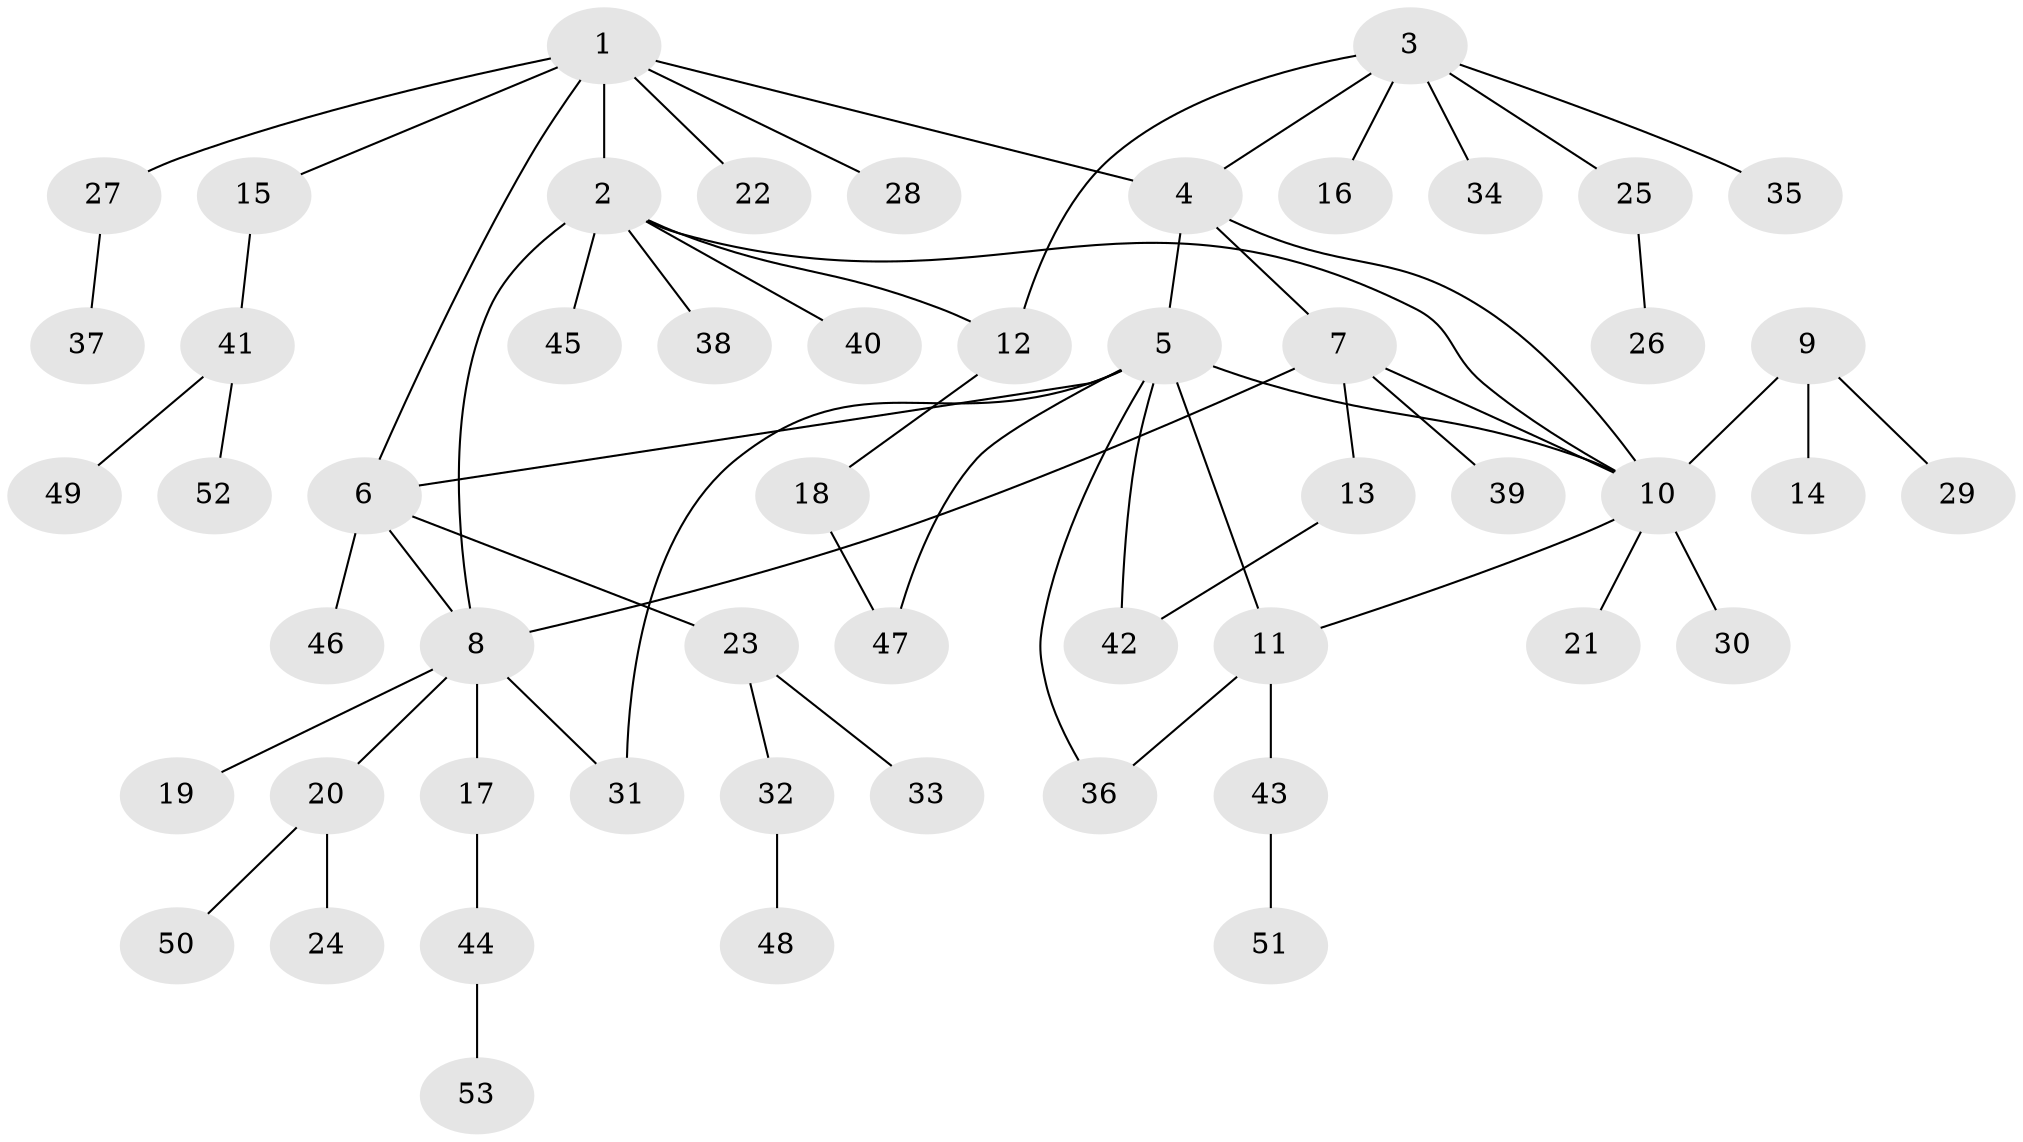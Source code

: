 // Generated by graph-tools (version 1.1) at 2025/54/03/09/25 04:54:57]
// undirected, 53 vertices, 64 edges
graph export_dot {
graph [start="1"]
  node [color=gray90,style=filled];
  1;
  2;
  3;
  4;
  5;
  6;
  7;
  8;
  9;
  10;
  11;
  12;
  13;
  14;
  15;
  16;
  17;
  18;
  19;
  20;
  21;
  22;
  23;
  24;
  25;
  26;
  27;
  28;
  29;
  30;
  31;
  32;
  33;
  34;
  35;
  36;
  37;
  38;
  39;
  40;
  41;
  42;
  43;
  44;
  45;
  46;
  47;
  48;
  49;
  50;
  51;
  52;
  53;
  1 -- 2;
  1 -- 4;
  1 -- 6;
  1 -- 15;
  1 -- 22;
  1 -- 27;
  1 -- 28;
  2 -- 8;
  2 -- 10;
  2 -- 12;
  2 -- 38;
  2 -- 40;
  2 -- 45;
  3 -- 4;
  3 -- 12;
  3 -- 16;
  3 -- 25;
  3 -- 34;
  3 -- 35;
  4 -- 5;
  4 -- 7;
  4 -- 10;
  5 -- 6;
  5 -- 10;
  5 -- 11;
  5 -- 31;
  5 -- 36;
  5 -- 42;
  5 -- 47;
  6 -- 8;
  6 -- 23;
  6 -- 46;
  7 -- 8;
  7 -- 10;
  7 -- 13;
  7 -- 39;
  8 -- 17;
  8 -- 19;
  8 -- 20;
  8 -- 31;
  9 -- 10;
  9 -- 14;
  9 -- 29;
  10 -- 11;
  10 -- 21;
  10 -- 30;
  11 -- 36;
  11 -- 43;
  12 -- 18;
  13 -- 42;
  15 -- 41;
  17 -- 44;
  18 -- 47;
  20 -- 24;
  20 -- 50;
  23 -- 32;
  23 -- 33;
  25 -- 26;
  27 -- 37;
  32 -- 48;
  41 -- 49;
  41 -- 52;
  43 -- 51;
  44 -- 53;
}
